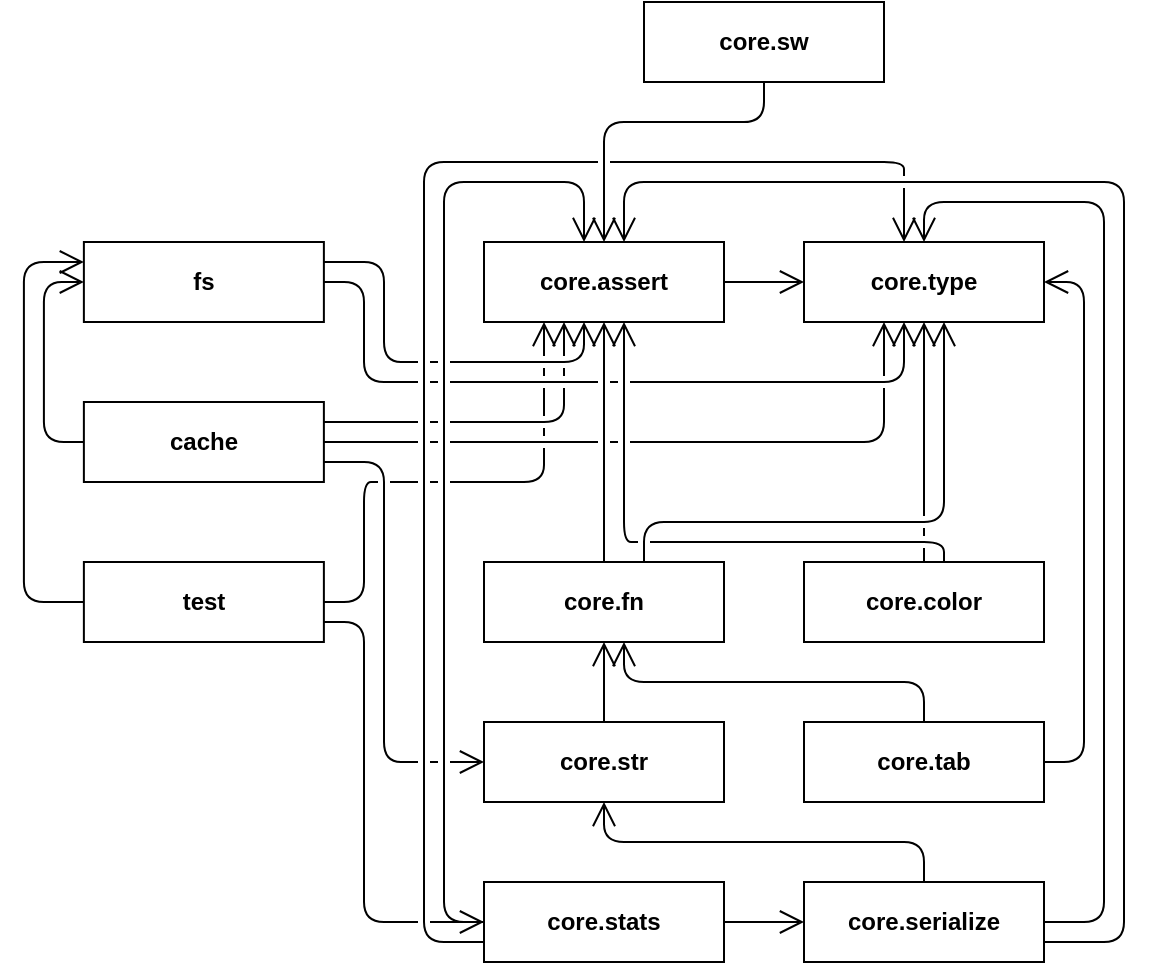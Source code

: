 <mxfile version="21.2.9" type="github">
  <diagram name="arch" id="TRP2K677sPI2TilkwHnE">
    <mxGraphModel dx="1521" dy="698" grid="1" gridSize="10" guides="1" tooltips="1" connect="1" arrows="1" fold="1" page="0" pageScale="1" pageWidth="850" pageHeight="1100" math="0" shadow="0">
      <root>
        <mxCell id="0" />
        <mxCell id="1" parent="0" />
        <mxCell id="u6jPdmk9WHOxQMYmwKkK-1" value="core.fn" style="rounded=0;whiteSpace=wrap;html=1;fontStyle=1" vertex="1" parent="1">
          <mxGeometry y="280" width="120" height="40" as="geometry" />
        </mxCell>
        <mxCell id="u6jPdmk9WHOxQMYmwKkK-2" value="&lt;div&gt;core.assert&lt;/div&gt;" style="rounded=0;whiteSpace=wrap;html=1;fontStyle=1" vertex="1" parent="1">
          <mxGeometry y="120" width="120" height="40" as="geometry" />
        </mxCell>
        <mxCell id="u6jPdmk9WHOxQMYmwKkK-3" value="&lt;div&gt;core.type&lt;/div&gt;" style="rounded=0;whiteSpace=wrap;html=1;fontStyle=1" vertex="1" parent="1">
          <mxGeometry x="160" y="120" width="120" height="40" as="geometry" />
        </mxCell>
        <mxCell id="u6jPdmk9WHOxQMYmwKkK-4" value="core.color" style="rounded=0;whiteSpace=wrap;html=1;fontStyle=1" vertex="1" parent="1">
          <mxGeometry x="160" y="280" width="120" height="40" as="geometry" />
        </mxCell>
        <mxCell id="u6jPdmk9WHOxQMYmwKkK-5" value="&lt;div&gt;core.tab&lt;/div&gt;" style="rounded=0;whiteSpace=wrap;html=1;fontStyle=1" vertex="1" parent="1">
          <mxGeometry x="160" y="360" width="120" height="40" as="geometry" />
        </mxCell>
        <mxCell id="u6jPdmk9WHOxQMYmwKkK-6" value="&lt;div&gt;core.str&lt;/div&gt;" style="rounded=0;whiteSpace=wrap;html=1;fontStyle=1" vertex="1" parent="1">
          <mxGeometry y="360" width="120" height="40" as="geometry" />
        </mxCell>
        <mxCell id="u6jPdmk9WHOxQMYmwKkK-7" value="&lt;div&gt;core.serialize&lt;/div&gt;" style="rounded=0;whiteSpace=wrap;html=1;fontStyle=1" vertex="1" parent="1">
          <mxGeometry x="160" y="440" width="120" height="40" as="geometry" />
        </mxCell>
        <mxCell id="u6jPdmk9WHOxQMYmwKkK-8" value="&lt;div&gt;core.sw&lt;/div&gt;" style="rounded=0;whiteSpace=wrap;html=1;fontStyle=1" vertex="1" parent="1">
          <mxGeometry x="80" width="120" height="40" as="geometry" />
        </mxCell>
        <mxCell id="u6jPdmk9WHOxQMYmwKkK-9" value="cache" style="rounded=0;whiteSpace=wrap;html=1;fontStyle=1" vertex="1" parent="1">
          <mxGeometry x="-200.06" y="200" width="120" height="40" as="geometry" />
        </mxCell>
        <mxCell id="u6jPdmk9WHOxQMYmwKkK-10" value="fs" style="rounded=0;whiteSpace=wrap;html=1;fontStyle=1" vertex="1" parent="1">
          <mxGeometry x="-200.06" y="120" width="120" height="40" as="geometry" />
        </mxCell>
        <mxCell id="u6jPdmk9WHOxQMYmwKkK-11" value="&lt;div&gt;test&lt;/div&gt;" style="rounded=0;whiteSpace=wrap;html=1;fontStyle=1" vertex="1" parent="1">
          <mxGeometry x="-200.06" y="280" width="120" height="40" as="geometry" />
        </mxCell>
        <mxCell id="u6jPdmk9WHOxQMYmwKkK-12" value="&lt;div&gt;core.stats&lt;/div&gt;" style="rounded=0;whiteSpace=wrap;html=1;fontStyle=1" vertex="1" parent="1">
          <mxGeometry y="440" width="120" height="40" as="geometry" />
        </mxCell>
        <mxCell id="u6jPdmk9WHOxQMYmwKkK-13" value="" style="endArrow=open;endFill=1;endSize=10;html=1;rounded=1;jumpStyle=gap;edgeStyle=orthogonalEdgeStyle;" edge="1" parent="1" source="u6jPdmk9WHOxQMYmwKkK-2" target="u6jPdmk9WHOxQMYmwKkK-3">
          <mxGeometry width="160" relative="1" as="geometry">
            <mxPoint x="-310" y="580" as="sourcePoint" />
            <mxPoint x="-150" y="580" as="targetPoint" />
          </mxGeometry>
        </mxCell>
        <mxCell id="u6jPdmk9WHOxQMYmwKkK-14" value="" style="endArrow=open;endFill=1;endSize=10;html=1;rounded=1;jumpStyle=gap;edgeStyle=orthogonalEdgeStyle;" edge="1" parent="1" source="u6jPdmk9WHOxQMYmwKkK-1" target="u6jPdmk9WHOxQMYmwKkK-2">
          <mxGeometry width="160" relative="1" as="geometry">
            <mxPoint x="130" y="150" as="sourcePoint" />
            <mxPoint x="210" y="150" as="targetPoint" />
            <Array as="points">
              <mxPoint x="60" y="180" />
              <mxPoint x="60" y="180" />
            </Array>
          </mxGeometry>
        </mxCell>
        <mxCell id="u6jPdmk9WHOxQMYmwKkK-15" value="" style="endArrow=open;endFill=1;endSize=10;html=1;rounded=1;jumpStyle=gap;edgeStyle=orthogonalEdgeStyle;" edge="1" parent="1" source="u6jPdmk9WHOxQMYmwKkK-1" target="u6jPdmk9WHOxQMYmwKkK-3">
          <mxGeometry width="160" relative="1" as="geometry">
            <mxPoint x="260" y="250" as="sourcePoint" />
            <mxPoint x="70" y="170" as="targetPoint" />
            <Array as="points">
              <mxPoint x="80" y="260" />
              <mxPoint x="230" y="260" />
            </Array>
          </mxGeometry>
        </mxCell>
        <mxCell id="u6jPdmk9WHOxQMYmwKkK-16" value="" style="endArrow=open;endFill=1;endSize=10;html=1;rounded=1;jumpStyle=gap;edgeStyle=orthogonalEdgeStyle;" edge="1" parent="1" source="u6jPdmk9WHOxQMYmwKkK-4" target="u6jPdmk9WHOxQMYmwKkK-2">
          <mxGeometry width="160" relative="1" as="geometry">
            <mxPoint x="260" y="250" as="sourcePoint" />
            <mxPoint x="70" y="170" as="targetPoint" />
            <Array as="points">
              <mxPoint x="230" y="270" />
              <mxPoint x="70" y="270" />
            </Array>
          </mxGeometry>
        </mxCell>
        <mxCell id="u6jPdmk9WHOxQMYmwKkK-17" value="" style="endArrow=open;endFill=1;endSize=10;html=1;rounded=1;jumpStyle=gap;edgeStyle=orthogonalEdgeStyle;" edge="1" parent="1" source="u6jPdmk9WHOxQMYmwKkK-4" target="u6jPdmk9WHOxQMYmwKkK-3">
          <mxGeometry width="160" relative="1" as="geometry">
            <mxPoint x="380" y="250" as="sourcePoint" />
            <mxPoint x="40" y="170" as="targetPoint" />
            <Array as="points">
              <mxPoint x="220" y="180" />
              <mxPoint x="220" y="180" />
            </Array>
          </mxGeometry>
        </mxCell>
        <mxCell id="u6jPdmk9WHOxQMYmwKkK-20" value="" style="endArrow=open;endFill=1;endSize=10;html=1;rounded=1;jumpStyle=gap;edgeStyle=orthogonalEdgeStyle;" edge="1" parent="1" source="u6jPdmk9WHOxQMYmwKkK-8" target="u6jPdmk9WHOxQMYmwKkK-2">
          <mxGeometry width="160" relative="1" as="geometry">
            <mxPoint x="70" y="250" as="sourcePoint" />
            <mxPoint x="70" y="170" as="targetPoint" />
            <Array as="points">
              <mxPoint x="140" y="60" />
              <mxPoint x="60" y="60" />
            </Array>
          </mxGeometry>
        </mxCell>
        <mxCell id="u6jPdmk9WHOxQMYmwKkK-21" value="" style="endArrow=open;endFill=1;endSize=10;html=1;rounded=1;jumpStyle=gap;edgeStyle=orthogonalEdgeStyle;" edge="1" parent="1" source="u6jPdmk9WHOxQMYmwKkK-6" target="u6jPdmk9WHOxQMYmwKkK-1">
          <mxGeometry width="160" relative="1" as="geometry">
            <mxPoint x="70" y="290" as="sourcePoint" />
            <mxPoint x="70" y="210" as="targetPoint" />
            <Array as="points" />
          </mxGeometry>
        </mxCell>
        <mxCell id="u6jPdmk9WHOxQMYmwKkK-22" value="" style="endArrow=open;endFill=1;endSize=10;html=1;rounded=1;jumpStyle=gap;edgeStyle=orthogonalEdgeStyle;" edge="1" parent="1" source="u6jPdmk9WHOxQMYmwKkK-5" target="u6jPdmk9WHOxQMYmwKkK-1">
          <mxGeometry width="160" relative="1" as="geometry">
            <mxPoint x="70" y="370" as="sourcePoint" />
            <mxPoint x="70" y="330" as="targetPoint" />
            <Array as="points">
              <mxPoint x="220" y="340" />
              <mxPoint x="70" y="340" />
            </Array>
          </mxGeometry>
        </mxCell>
        <mxCell id="u6jPdmk9WHOxQMYmwKkK-23" value="" style="endArrow=open;endFill=1;endSize=10;html=1;rounded=1;jumpStyle=gap;edgeStyle=orthogonalEdgeStyle;" edge="1" parent="1" source="u6jPdmk9WHOxQMYmwKkK-5" target="u6jPdmk9WHOxQMYmwKkK-3">
          <mxGeometry width="160" relative="1" as="geometry">
            <mxPoint x="230" y="330" as="sourcePoint" />
            <mxPoint x="80" y="290" as="targetPoint" />
            <Array as="points">
              <mxPoint x="300" y="380" />
              <mxPoint x="300" y="140" />
            </Array>
          </mxGeometry>
        </mxCell>
        <mxCell id="u6jPdmk9WHOxQMYmwKkK-26" value="" style="endArrow=open;endFill=1;endSize=10;html=1;rounded=1;jumpStyle=gap;edgeStyle=orthogonalEdgeStyle;" edge="1" parent="1" source="u6jPdmk9WHOxQMYmwKkK-7" target="u6jPdmk9WHOxQMYmwKkK-6">
          <mxGeometry width="160" relative="1" as="geometry">
            <mxPoint x="219.97" y="440" as="sourcePoint" />
            <mxPoint x="69.97" y="400" as="targetPoint" />
            <Array as="points">
              <mxPoint x="220" y="420" />
              <mxPoint x="60" y="420" />
            </Array>
          </mxGeometry>
        </mxCell>
        <mxCell id="u6jPdmk9WHOxQMYmwKkK-27" value="" style="endArrow=open;endFill=1;endSize=10;html=1;rounded=1;jumpStyle=gap;edgeStyle=orthogonalEdgeStyle;" edge="1" parent="1" source="u6jPdmk9WHOxQMYmwKkK-7" target="u6jPdmk9WHOxQMYmwKkK-2">
          <mxGeometry width="160" relative="1" as="geometry">
            <mxPoint x="230" y="410" as="sourcePoint" />
            <mxPoint x="240" y="210" as="targetPoint" />
            <Array as="points">
              <mxPoint x="320" y="470" />
              <mxPoint x="320" y="90" />
              <mxPoint x="70" y="90" />
            </Array>
          </mxGeometry>
        </mxCell>
        <mxCell id="u6jPdmk9WHOxQMYmwKkK-28" value="" style="endArrow=open;endFill=1;endSize=10;html=1;rounded=1;jumpStyle=gap;edgeStyle=orthogonalEdgeStyle;" edge="1" parent="1" source="u6jPdmk9WHOxQMYmwKkK-7" target="u6jPdmk9WHOxQMYmwKkK-3">
          <mxGeometry width="160" relative="1" as="geometry">
            <mxPoint x="280" y="410" as="sourcePoint" />
            <mxPoint x="60" y="100" as="targetPoint" />
            <Array as="points">
              <mxPoint x="310" y="460" />
              <mxPoint x="310" y="100" />
              <mxPoint x="220" y="100" />
            </Array>
          </mxGeometry>
        </mxCell>
        <mxCell id="u6jPdmk9WHOxQMYmwKkK-29" value="" style="endArrow=open;endFill=1;endSize=10;html=1;rounded=1;jumpStyle=gap;edgeStyle=orthogonalEdgeStyle;" edge="1" parent="1" source="u6jPdmk9WHOxQMYmwKkK-12" target="u6jPdmk9WHOxQMYmwKkK-7">
          <mxGeometry width="160" relative="1" as="geometry">
            <mxPoint x="230" y="450" as="sourcePoint" />
            <mxPoint x="80" y="410" as="targetPoint" />
            <Array as="points">
              <mxPoint x="150" y="460" />
              <mxPoint x="150" y="460" />
            </Array>
          </mxGeometry>
        </mxCell>
        <mxCell id="u6jPdmk9WHOxQMYmwKkK-30" value="" style="endArrow=open;endFill=1;endSize=10;html=1;rounded=1;jumpStyle=gap;edgeStyle=orthogonalEdgeStyle;" edge="1" parent="1" source="u6jPdmk9WHOxQMYmwKkK-12" target="u6jPdmk9WHOxQMYmwKkK-3">
          <mxGeometry width="160" relative="1" as="geometry">
            <mxPoint x="130" y="430" as="sourcePoint" />
            <mxPoint x="70" y="200" as="targetPoint" />
            <Array as="points">
              <mxPoint x="-30" y="470" />
              <mxPoint x="-30" y="80" />
              <mxPoint x="210" y="80" />
            </Array>
          </mxGeometry>
        </mxCell>
        <mxCell id="u6jPdmk9WHOxQMYmwKkK-31" value="" style="endArrow=open;endFill=1;endSize=10;html=1;rounded=1;jumpStyle=gap;edgeStyle=orthogonalEdgeStyle;" edge="1" parent="1" source="u6jPdmk9WHOxQMYmwKkK-12" target="u6jPdmk9WHOxQMYmwKkK-2">
          <mxGeometry width="160" relative="1" as="geometry">
            <mxPoint x="10" y="430" as="sourcePoint" />
            <mxPoint x="220" y="130" as="targetPoint" />
            <Array as="points">
              <mxPoint x="-20" y="460" />
              <mxPoint x="-20" y="90" />
              <mxPoint x="50" y="90" />
            </Array>
          </mxGeometry>
        </mxCell>
        <mxCell id="u6jPdmk9WHOxQMYmwKkK-32" value="" style="endArrow=open;endFill=1;endSize=10;html=1;rounded=1;jumpStyle=gap;edgeStyle=orthogonalEdgeStyle;" edge="1" parent="1" source="u6jPdmk9WHOxQMYmwKkK-9" target="u6jPdmk9WHOxQMYmwKkK-10">
          <mxGeometry width="160" relative="1" as="geometry">
            <mxPoint x="149.94" y="50" as="sourcePoint" />
            <mxPoint x="79.94" y="130" as="targetPoint" />
            <Array as="points">
              <mxPoint x="-220.03" y="220" />
              <mxPoint x="-220.03" y="140" />
            </Array>
          </mxGeometry>
        </mxCell>
        <mxCell id="u6jPdmk9WHOxQMYmwKkK-33" value="" style="endArrow=open;endFill=1;endSize=10;html=1;rounded=1;jumpStyle=gap;edgeStyle=orthogonalEdgeStyle;" edge="1" parent="1" source="u6jPdmk9WHOxQMYmwKkK-11" target="u6jPdmk9WHOxQMYmwKkK-10">
          <mxGeometry width="160" relative="1" as="geometry">
            <mxPoint x="-190.06" y="230" as="sourcePoint" />
            <mxPoint x="-190.06" y="150" as="targetPoint" />
            <Array as="points">
              <mxPoint x="-230.03" y="300" />
              <mxPoint x="-230.03" y="130" />
            </Array>
          </mxGeometry>
        </mxCell>
        <mxCell id="u6jPdmk9WHOxQMYmwKkK-34" value="" style="endArrow=open;endFill=1;endSize=10;html=1;rounded=1;jumpStyle=gap;edgeStyle=orthogonalEdgeStyle;" edge="1" parent="1" source="u6jPdmk9WHOxQMYmwKkK-10" target="u6jPdmk9WHOxQMYmwKkK-2">
          <mxGeometry width="160" relative="1" as="geometry">
            <mxPoint x="150" y="50" as="sourcePoint" />
            <mxPoint x="70" y="130" as="targetPoint" />
            <Array as="points">
              <mxPoint x="-50" y="130" />
              <mxPoint x="-50" y="180" />
              <mxPoint x="50" y="180" />
            </Array>
          </mxGeometry>
        </mxCell>
        <mxCell id="u6jPdmk9WHOxQMYmwKkK-35" value="" style="endArrow=open;endFill=1;endSize=10;html=1;rounded=1;jumpStyle=gap;edgeStyle=orthogonalEdgeStyle;" edge="1" parent="1" source="u6jPdmk9WHOxQMYmwKkK-10" target="u6jPdmk9WHOxQMYmwKkK-3">
          <mxGeometry width="160" relative="1" as="geometry">
            <mxPoint x="-120.03" y="150" as="sourcePoint" />
            <mxPoint x="49.97" y="180" as="targetPoint" />
            <Array as="points">
              <mxPoint x="-60" y="140" />
              <mxPoint x="-60" y="190" />
              <mxPoint x="210" y="190" />
            </Array>
          </mxGeometry>
        </mxCell>
        <mxCell id="u6jPdmk9WHOxQMYmwKkK-36" value="" style="endArrow=open;endFill=1;endSize=10;html=1;rounded=1;jumpStyle=gap;edgeStyle=orthogonalEdgeStyle;" edge="1" parent="1" source="u6jPdmk9WHOxQMYmwKkK-9" target="u6jPdmk9WHOxQMYmwKkK-2">
          <mxGeometry width="160" relative="1" as="geometry">
            <mxPoint x="-230" y="230" as="sourcePoint" />
            <mxPoint x="-230" y="160" as="targetPoint" />
            <Array as="points">
              <mxPoint x="40" y="210" />
            </Array>
          </mxGeometry>
        </mxCell>
        <mxCell id="u6jPdmk9WHOxQMYmwKkK-37" value="" style="endArrow=open;endFill=1;endSize=10;html=1;rounded=1;jumpStyle=gap;edgeStyle=orthogonalEdgeStyle;" edge="1" parent="1" source="u6jPdmk9WHOxQMYmwKkK-9" target="u6jPdmk9WHOxQMYmwKkK-3">
          <mxGeometry width="160" relative="1" as="geometry">
            <mxPoint x="-110" y="230" as="sourcePoint" />
            <mxPoint x="50" y="170" as="targetPoint" />
            <Array as="points">
              <mxPoint x="200" y="220" />
            </Array>
          </mxGeometry>
        </mxCell>
        <mxCell id="u6jPdmk9WHOxQMYmwKkK-39" value="" style="endArrow=open;endFill=1;endSize=10;html=1;rounded=1;jumpStyle=gap;edgeStyle=orthogonalEdgeStyle;" edge="1" parent="1" source="u6jPdmk9WHOxQMYmwKkK-9" target="u6jPdmk9WHOxQMYmwKkK-6">
          <mxGeometry width="160" relative="1" as="geometry">
            <mxPoint x="-110" y="230" as="sourcePoint" />
            <mxPoint x="210" y="170" as="targetPoint" />
            <Array as="points">
              <mxPoint x="-50" y="230" />
              <mxPoint x="-50" y="380" />
            </Array>
          </mxGeometry>
        </mxCell>
        <mxCell id="u6jPdmk9WHOxQMYmwKkK-40" value="" style="endArrow=open;endFill=1;endSize=10;html=1;rounded=1;jumpStyle=gap;edgeStyle=orthogonalEdgeStyle;" edge="1" parent="1" source="u6jPdmk9WHOxQMYmwKkK-11" target="u6jPdmk9WHOxQMYmwKkK-12">
          <mxGeometry width="160" relative="1" as="geometry">
            <mxPoint x="-110" y="240" as="sourcePoint" />
            <mxPoint x="10" y="390" as="targetPoint" />
            <Array as="points">
              <mxPoint x="-60" y="310" />
              <mxPoint x="-60" y="460" />
            </Array>
          </mxGeometry>
        </mxCell>
        <mxCell id="u6jPdmk9WHOxQMYmwKkK-41" value="" style="endArrow=open;endFill=1;endSize=10;html=1;rounded=1;jumpStyle=gap;edgeStyle=orthogonalEdgeStyle;" edge="1" parent="1" source="u6jPdmk9WHOxQMYmwKkK-11" target="u6jPdmk9WHOxQMYmwKkK-2">
          <mxGeometry width="160" relative="1" as="geometry">
            <mxPoint x="-110" y="320" as="sourcePoint" />
            <mxPoint x="60" y="210" as="targetPoint" />
            <Array as="points">
              <mxPoint x="-60" y="300" />
              <mxPoint x="-60" y="240" />
              <mxPoint x="30" y="240" />
            </Array>
          </mxGeometry>
        </mxCell>
      </root>
    </mxGraphModel>
  </diagram>
</mxfile>
